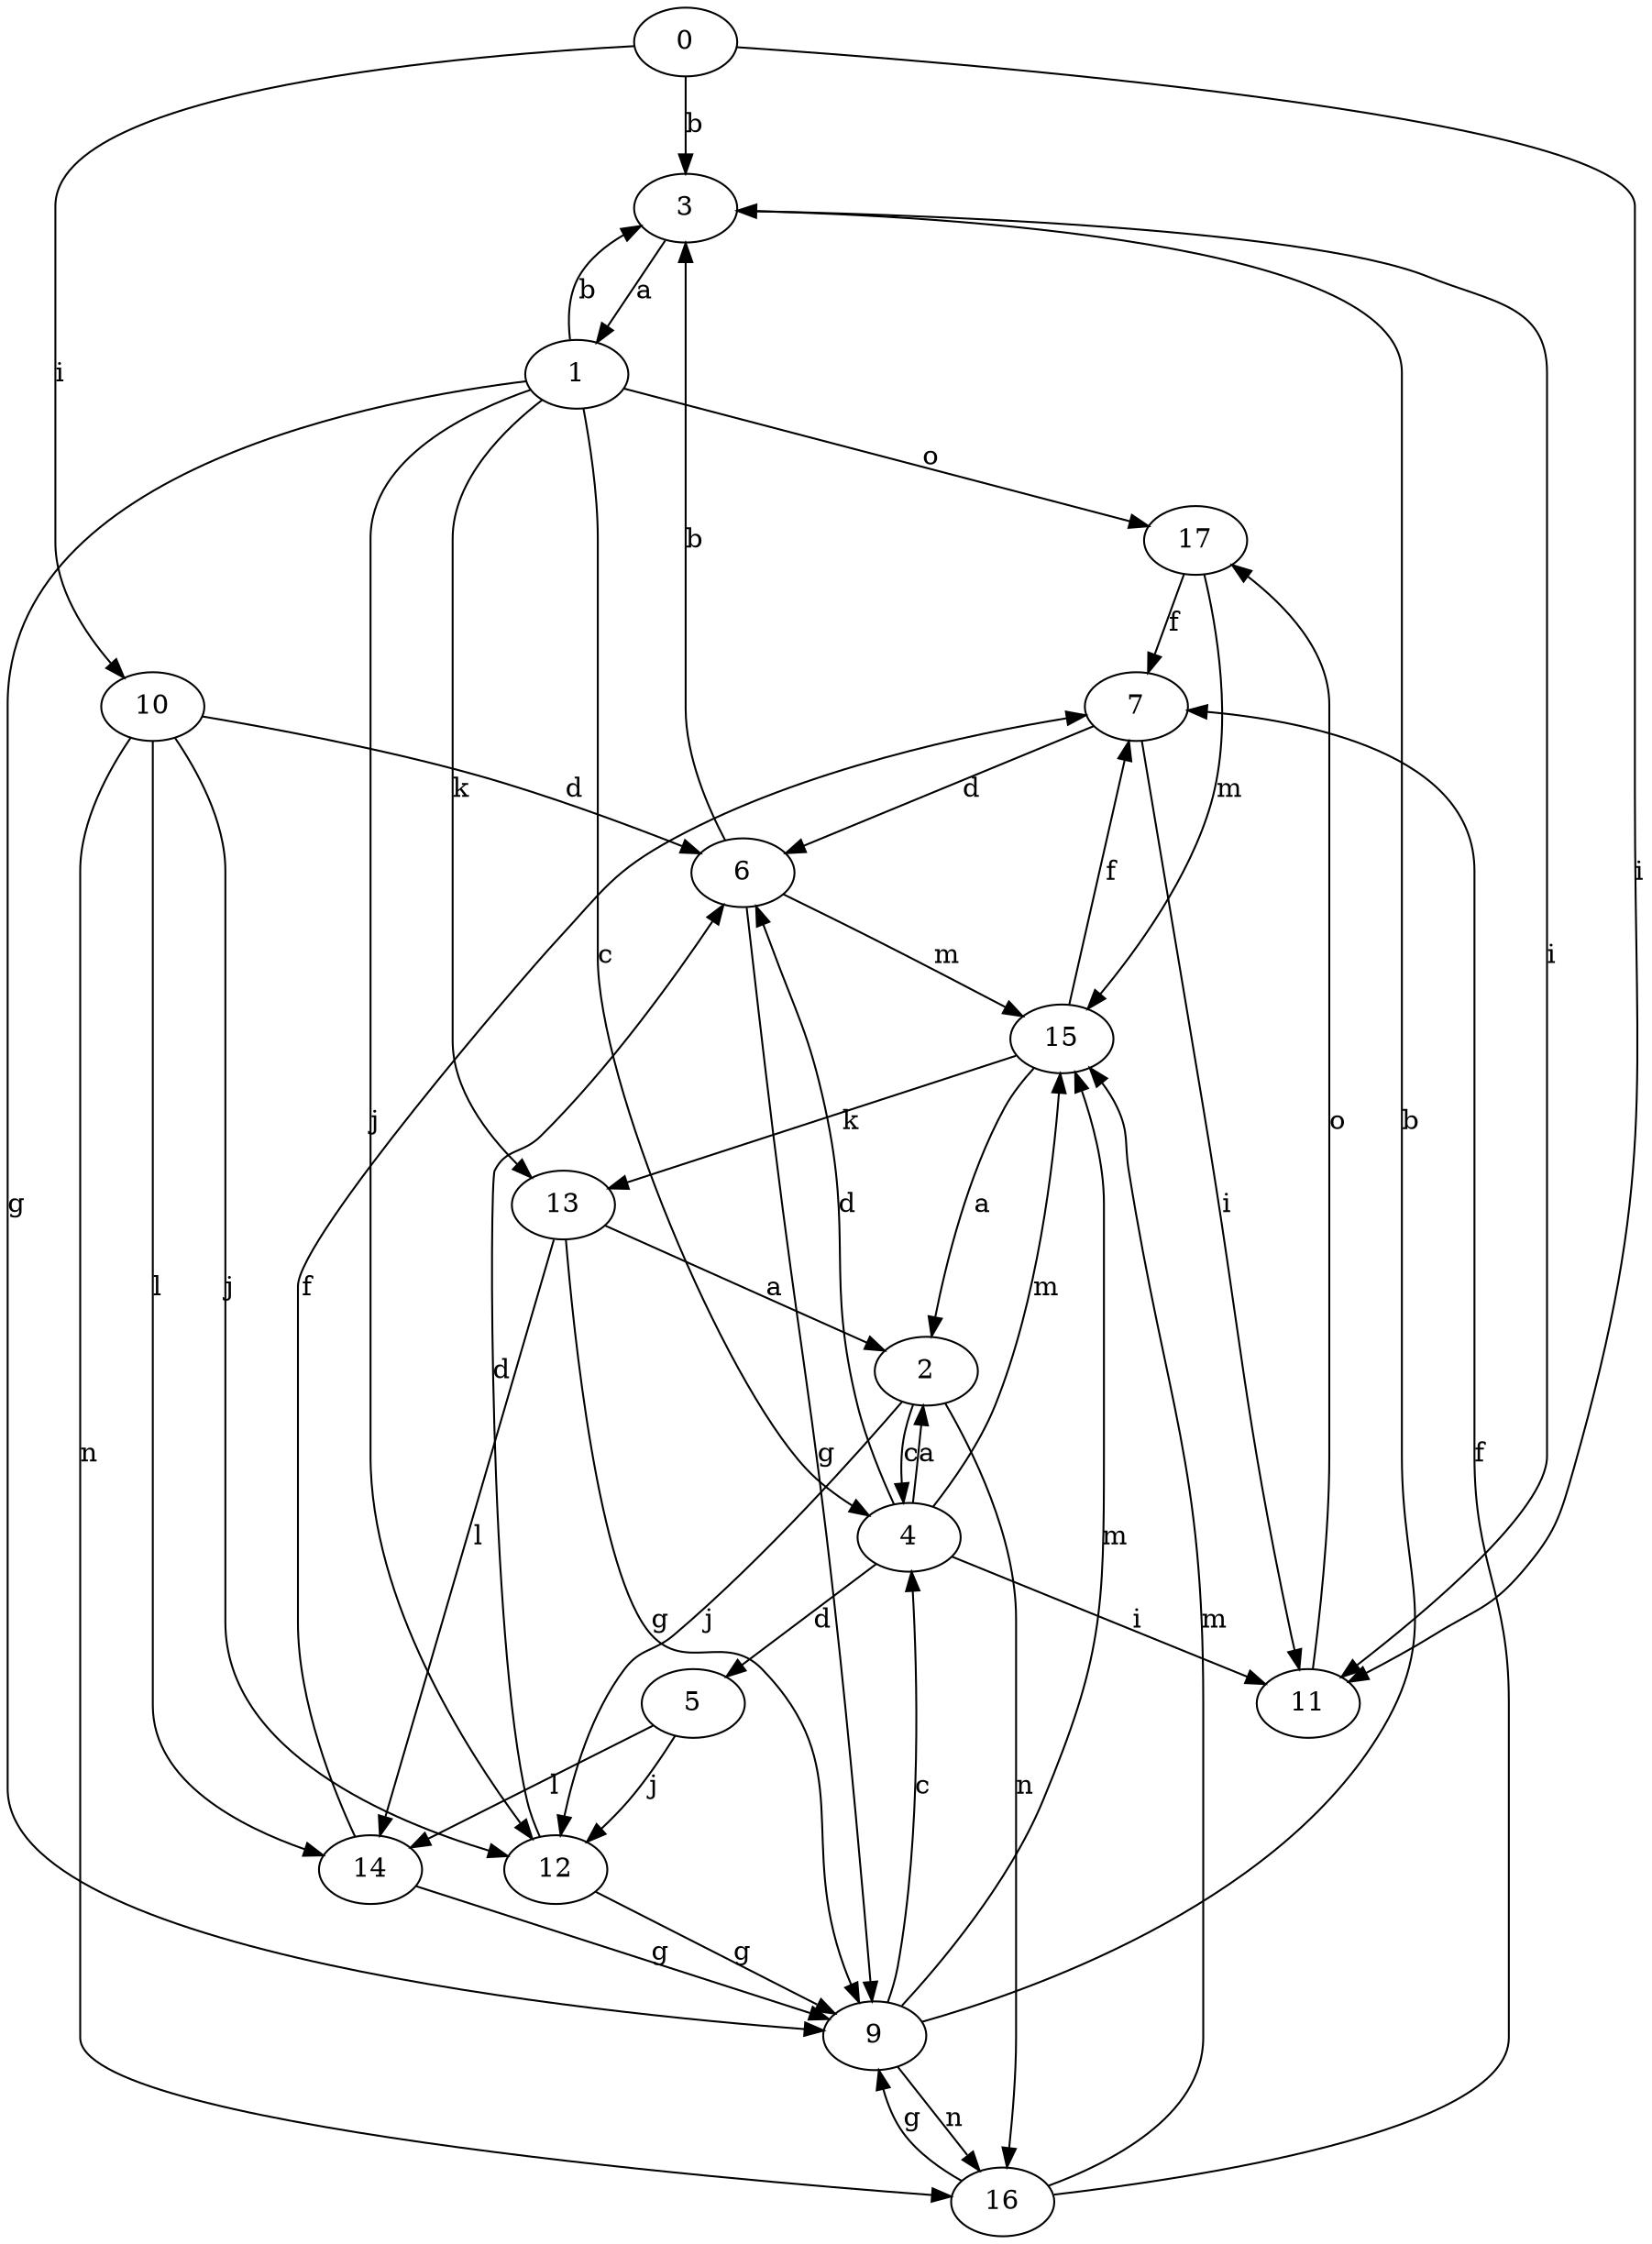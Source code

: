 strict digraph  {
0;
1;
2;
3;
4;
5;
6;
7;
9;
10;
11;
12;
13;
14;
15;
16;
17;
0 -> 3  [label=b];
0 -> 10  [label=i];
0 -> 11  [label=i];
1 -> 3  [label=b];
1 -> 4  [label=c];
1 -> 9  [label=g];
1 -> 12  [label=j];
1 -> 13  [label=k];
1 -> 17  [label=o];
2 -> 4  [label=c];
2 -> 12  [label=j];
2 -> 16  [label=n];
3 -> 1  [label=a];
3 -> 11  [label=i];
4 -> 2  [label=a];
4 -> 5  [label=d];
4 -> 6  [label=d];
4 -> 11  [label=i];
4 -> 15  [label=m];
5 -> 12  [label=j];
5 -> 14  [label=l];
6 -> 3  [label=b];
6 -> 9  [label=g];
6 -> 15  [label=m];
7 -> 6  [label=d];
7 -> 11  [label=i];
9 -> 3  [label=b];
9 -> 4  [label=c];
9 -> 15  [label=m];
9 -> 16  [label=n];
10 -> 6  [label=d];
10 -> 12  [label=j];
10 -> 14  [label=l];
10 -> 16  [label=n];
11 -> 17  [label=o];
12 -> 6  [label=d];
12 -> 9  [label=g];
13 -> 2  [label=a];
13 -> 9  [label=g];
13 -> 14  [label=l];
14 -> 7  [label=f];
14 -> 9  [label=g];
15 -> 2  [label=a];
15 -> 7  [label=f];
15 -> 13  [label=k];
16 -> 7  [label=f];
16 -> 9  [label=g];
16 -> 15  [label=m];
17 -> 7  [label=f];
17 -> 15  [label=m];
}
